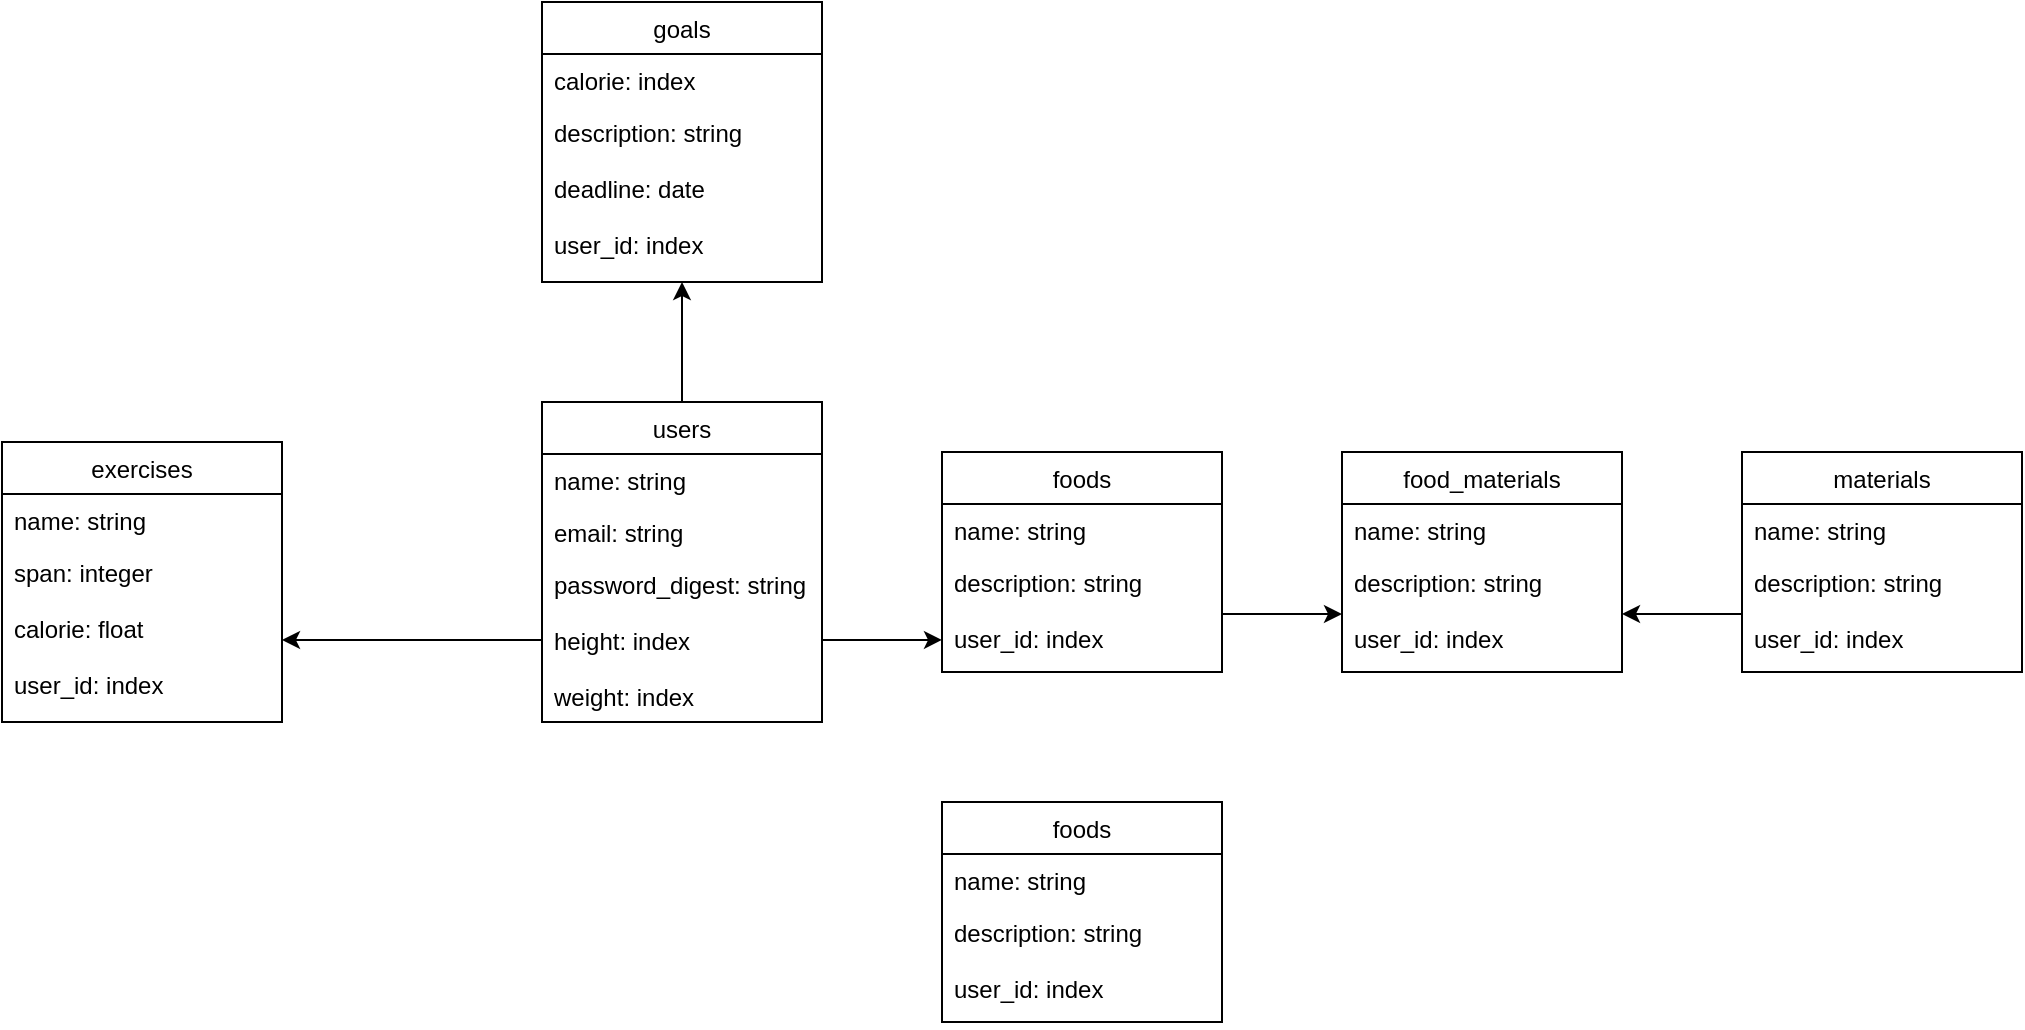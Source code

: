 <mxfile>
    <diagram id="Mhvd0-E2fBJ90kEA9au2" name="ページ1">
        <mxGraphModel dx="1795" dy="457" grid="1" gridSize="10" guides="1" tooltips="1" connect="0" arrows="1" fold="1" page="1" pageScale="1" pageWidth="827" pageHeight="1169" math="0" shadow="0">
            <root>
                <mxCell id="0"/>
                <mxCell id="1" parent="0"/>
                <mxCell id="41" style="edgeStyle=orthogonalEdgeStyle;rounded=0;orthogonalLoop=1;jettySize=auto;html=1;exitX=0.5;exitY=0;exitDx=0;exitDy=0;entryX=0.5;entryY=1;entryDx=0;entryDy=0;entryPerimeter=0;" edge="1" parent="1">
                    <mxGeometry relative="1" as="geometry">
                        <mxPoint x="250" y="460" as="sourcePoint"/>
                        <mxPoint x="250" y="400" as="targetPoint"/>
                    </mxGeometry>
                </mxCell>
                <mxCell id="6" value="users" style="swimlane;fontStyle=0;childLayout=stackLayout;horizontal=1;startSize=26;fillColor=none;horizontalStack=0;resizeParent=1;resizeParentMax=0;resizeLast=0;collapsible=1;marginBottom=0;rounded=0;sketch=0;" vertex="1" parent="1">
                    <mxGeometry x="180" y="460" width="140" height="160" as="geometry"/>
                </mxCell>
                <mxCell id="7" value="name: string" style="text;strokeColor=none;fillColor=none;align=left;verticalAlign=top;spacingLeft=4;spacingRight=4;overflow=hidden;rotatable=0;points=[[0,0.5],[1,0.5]];portConstraint=eastwest;" vertex="1" parent="6">
                    <mxGeometry y="26" width="140" height="26" as="geometry"/>
                </mxCell>
                <mxCell id="8" value="email: string" style="text;strokeColor=none;fillColor=none;align=left;verticalAlign=top;spacingLeft=4;spacingRight=4;overflow=hidden;rotatable=0;points=[[0,0.5],[1,0.5]];portConstraint=eastwest;" vertex="1" parent="6">
                    <mxGeometry y="52" width="140" height="26" as="geometry"/>
                </mxCell>
                <mxCell id="9" value="password_digest: string&#10;&#10;height: index&#10;&#10;weight: index" style="text;strokeColor=none;fillColor=none;align=left;verticalAlign=top;spacingLeft=4;spacingRight=4;overflow=hidden;rotatable=0;points=[[0,0.5],[1,0.5]];portConstraint=eastwest;" vertex="1" parent="6">
                    <mxGeometry y="78" width="140" height="82" as="geometry"/>
                </mxCell>
                <mxCell id="11" value="goals" style="swimlane;fontStyle=0;childLayout=stackLayout;horizontal=1;startSize=26;fillColor=none;horizontalStack=0;resizeParent=1;resizeParentMax=0;resizeLast=0;collapsible=1;marginBottom=0;rounded=0;sketch=0;" vertex="1" parent="1">
                    <mxGeometry x="180" y="260" width="140" height="140" as="geometry"/>
                </mxCell>
                <mxCell id="12" value="calorie: index" style="text;strokeColor=none;fillColor=none;align=left;verticalAlign=top;spacingLeft=4;spacingRight=4;overflow=hidden;rotatable=0;points=[[0,0.5],[1,0.5]];portConstraint=eastwest;" vertex="1" parent="11">
                    <mxGeometry y="26" width="140" height="26" as="geometry"/>
                </mxCell>
                <mxCell id="13" value="description: string&#10;&#10;deadline: date&#10;&#10;user_id: index" style="text;strokeColor=none;fillColor=none;align=left;verticalAlign=top;spacingLeft=4;spacingRight=4;overflow=hidden;rotatable=0;points=[[0,0.5],[1,0.5]];portConstraint=eastwest;" vertex="1" parent="11">
                    <mxGeometry y="52" width="140" height="88" as="geometry"/>
                </mxCell>
                <mxCell id="19" value="foods" style="swimlane;fontStyle=0;childLayout=stackLayout;horizontal=1;startSize=26;fillColor=none;horizontalStack=0;resizeParent=1;resizeParentMax=0;resizeLast=0;collapsible=1;marginBottom=0;rounded=0;sketch=0;" vertex="1" parent="1">
                    <mxGeometry x="380" y="485" width="140" height="110" as="geometry"/>
                </mxCell>
                <mxCell id="20" value="name: string" style="text;strokeColor=none;fillColor=none;align=left;verticalAlign=top;spacingLeft=4;spacingRight=4;overflow=hidden;rotatable=0;points=[[0,0.5],[1,0.5]];portConstraint=eastwest;" vertex="1" parent="19">
                    <mxGeometry y="26" width="140" height="26" as="geometry"/>
                </mxCell>
                <mxCell id="21" value="description: string&#10;&#10;user_id: index" style="text;strokeColor=none;fillColor=none;align=left;verticalAlign=top;spacingLeft=4;spacingRight=4;overflow=hidden;rotatable=0;points=[[0,0.5],[1,0.5]];portConstraint=eastwest;" vertex="1" parent="19">
                    <mxGeometry y="52" width="140" height="58" as="geometry"/>
                </mxCell>
                <mxCell id="23" value="materials" style="swimlane;fontStyle=0;childLayout=stackLayout;horizontal=1;startSize=26;fillColor=none;horizontalStack=0;resizeParent=1;resizeParentMax=0;resizeLast=0;collapsible=1;marginBottom=0;rounded=0;sketch=0;" vertex="1" parent="1">
                    <mxGeometry x="780" y="485" width="140" height="110" as="geometry"/>
                </mxCell>
                <mxCell id="24" value="name: string" style="text;strokeColor=none;fillColor=none;align=left;verticalAlign=top;spacingLeft=4;spacingRight=4;overflow=hidden;rotatable=0;points=[[0,0.5],[1,0.5]];portConstraint=eastwest;" vertex="1" parent="23">
                    <mxGeometry y="26" width="140" height="26" as="geometry"/>
                </mxCell>
                <mxCell id="25" value="description: string&#10;&#10;user_id: index" style="text;strokeColor=none;fillColor=none;align=left;verticalAlign=top;spacingLeft=4;spacingRight=4;overflow=hidden;rotatable=0;points=[[0,0.5],[1,0.5]];portConstraint=eastwest;" vertex="1" parent="23">
                    <mxGeometry y="52" width="140" height="58" as="geometry"/>
                </mxCell>
                <mxCell id="27" value="food_materials" style="swimlane;fontStyle=0;childLayout=stackLayout;horizontal=1;startSize=26;fillColor=none;horizontalStack=0;resizeParent=1;resizeParentMax=0;resizeLast=0;collapsible=1;marginBottom=0;rounded=0;sketch=0;" vertex="1" parent="1">
                    <mxGeometry x="580" y="485" width="140" height="110" as="geometry"/>
                </mxCell>
                <mxCell id="28" value="name: string" style="text;strokeColor=none;fillColor=none;align=left;verticalAlign=top;spacingLeft=4;spacingRight=4;overflow=hidden;rotatable=0;points=[[0,0.5],[1,0.5]];portConstraint=eastwest;" vertex="1" parent="27">
                    <mxGeometry y="26" width="140" height="26" as="geometry"/>
                </mxCell>
                <mxCell id="29" value="description: string&#10;&#10;user_id: index" style="text;strokeColor=none;fillColor=none;align=left;verticalAlign=top;spacingLeft=4;spacingRight=4;overflow=hidden;rotatable=0;points=[[0,0.5],[1,0.5]];portConstraint=eastwest;" vertex="1" parent="27">
                    <mxGeometry y="52" width="140" height="58" as="geometry"/>
                </mxCell>
                <mxCell id="30" style="edgeStyle=orthogonalEdgeStyle;rounded=0;orthogonalLoop=1;jettySize=auto;html=1;exitX=0;exitY=0.5;exitDx=0;exitDy=0;entryX=1;entryY=0.5;entryDx=0;entryDy=0;" edge="1" parent="1" source="25" target="29">
                    <mxGeometry relative="1" as="geometry"/>
                </mxCell>
                <mxCell id="31" style="edgeStyle=orthogonalEdgeStyle;rounded=0;orthogonalLoop=1;jettySize=auto;html=1;exitX=1;exitY=0.5;exitDx=0;exitDy=0;entryX=0;entryY=0.5;entryDx=0;entryDy=0;" edge="1" parent="1" source="21" target="29">
                    <mxGeometry relative="1" as="geometry"/>
                </mxCell>
                <mxCell id="32" value="foods" style="swimlane;fontStyle=0;childLayout=stackLayout;horizontal=1;startSize=26;fillColor=none;horizontalStack=0;resizeParent=1;resizeParentMax=0;resizeLast=0;collapsible=1;marginBottom=0;rounded=0;sketch=0;" vertex="1" parent="1">
                    <mxGeometry x="380" y="660" width="140" height="110" as="geometry"/>
                </mxCell>
                <mxCell id="33" value="name: string" style="text;strokeColor=none;fillColor=none;align=left;verticalAlign=top;spacingLeft=4;spacingRight=4;overflow=hidden;rotatable=0;points=[[0,0.5],[1,0.5]];portConstraint=eastwest;" vertex="1" parent="32">
                    <mxGeometry y="26" width="140" height="26" as="geometry"/>
                </mxCell>
                <mxCell id="34" value="description: string&#10;&#10;user_id: index" style="text;strokeColor=none;fillColor=none;align=left;verticalAlign=top;spacingLeft=4;spacingRight=4;overflow=hidden;rotatable=0;points=[[0,0.5],[1,0.5]];portConstraint=eastwest;" vertex="1" parent="32">
                    <mxGeometry y="52" width="140" height="58" as="geometry"/>
                </mxCell>
                <mxCell id="35" value="exercises" style="swimlane;fontStyle=0;childLayout=stackLayout;horizontal=1;startSize=26;fillColor=none;horizontalStack=0;resizeParent=1;resizeParentMax=0;resizeLast=0;collapsible=1;marginBottom=0;rounded=0;sketch=0;" vertex="1" parent="1">
                    <mxGeometry x="-90" y="480" width="140" height="140" as="geometry"/>
                </mxCell>
                <mxCell id="36" value="name: string" style="text;strokeColor=none;fillColor=none;align=left;verticalAlign=top;spacingLeft=4;spacingRight=4;overflow=hidden;rotatable=0;points=[[0,0.5],[1,0.5]];portConstraint=eastwest;" vertex="1" parent="35">
                    <mxGeometry y="26" width="140" height="26" as="geometry"/>
                </mxCell>
                <mxCell id="37" value="span: integer&#10;&#10;calorie: float&#10;&#10;user_id: index" style="text;strokeColor=none;fillColor=none;align=left;verticalAlign=top;spacingLeft=4;spacingRight=4;overflow=hidden;rotatable=0;points=[[0,0.5],[1,0.5]];portConstraint=eastwest;" vertex="1" parent="35">
                    <mxGeometry y="52" width="140" height="88" as="geometry"/>
                </mxCell>
                <mxCell id="39" style="edgeStyle=orthogonalEdgeStyle;rounded=0;orthogonalLoop=1;jettySize=auto;html=1;exitX=0;exitY=0.5;exitDx=0;exitDy=0;" edge="1" parent="1" source="9">
                    <mxGeometry relative="1" as="geometry">
                        <mxPoint x="50" y="579" as="targetPoint"/>
                    </mxGeometry>
                </mxCell>
                <mxCell id="40" style="edgeStyle=orthogonalEdgeStyle;rounded=0;orthogonalLoop=1;jettySize=auto;html=1;exitX=1;exitY=0.5;exitDx=0;exitDy=0;entryX=0;entryY=0.724;entryDx=0;entryDy=0;entryPerimeter=0;" edge="1" parent="1" source="9" target="21">
                    <mxGeometry relative="1" as="geometry"/>
                </mxCell>
            </root>
        </mxGraphModel>
    </diagram>
</mxfile>